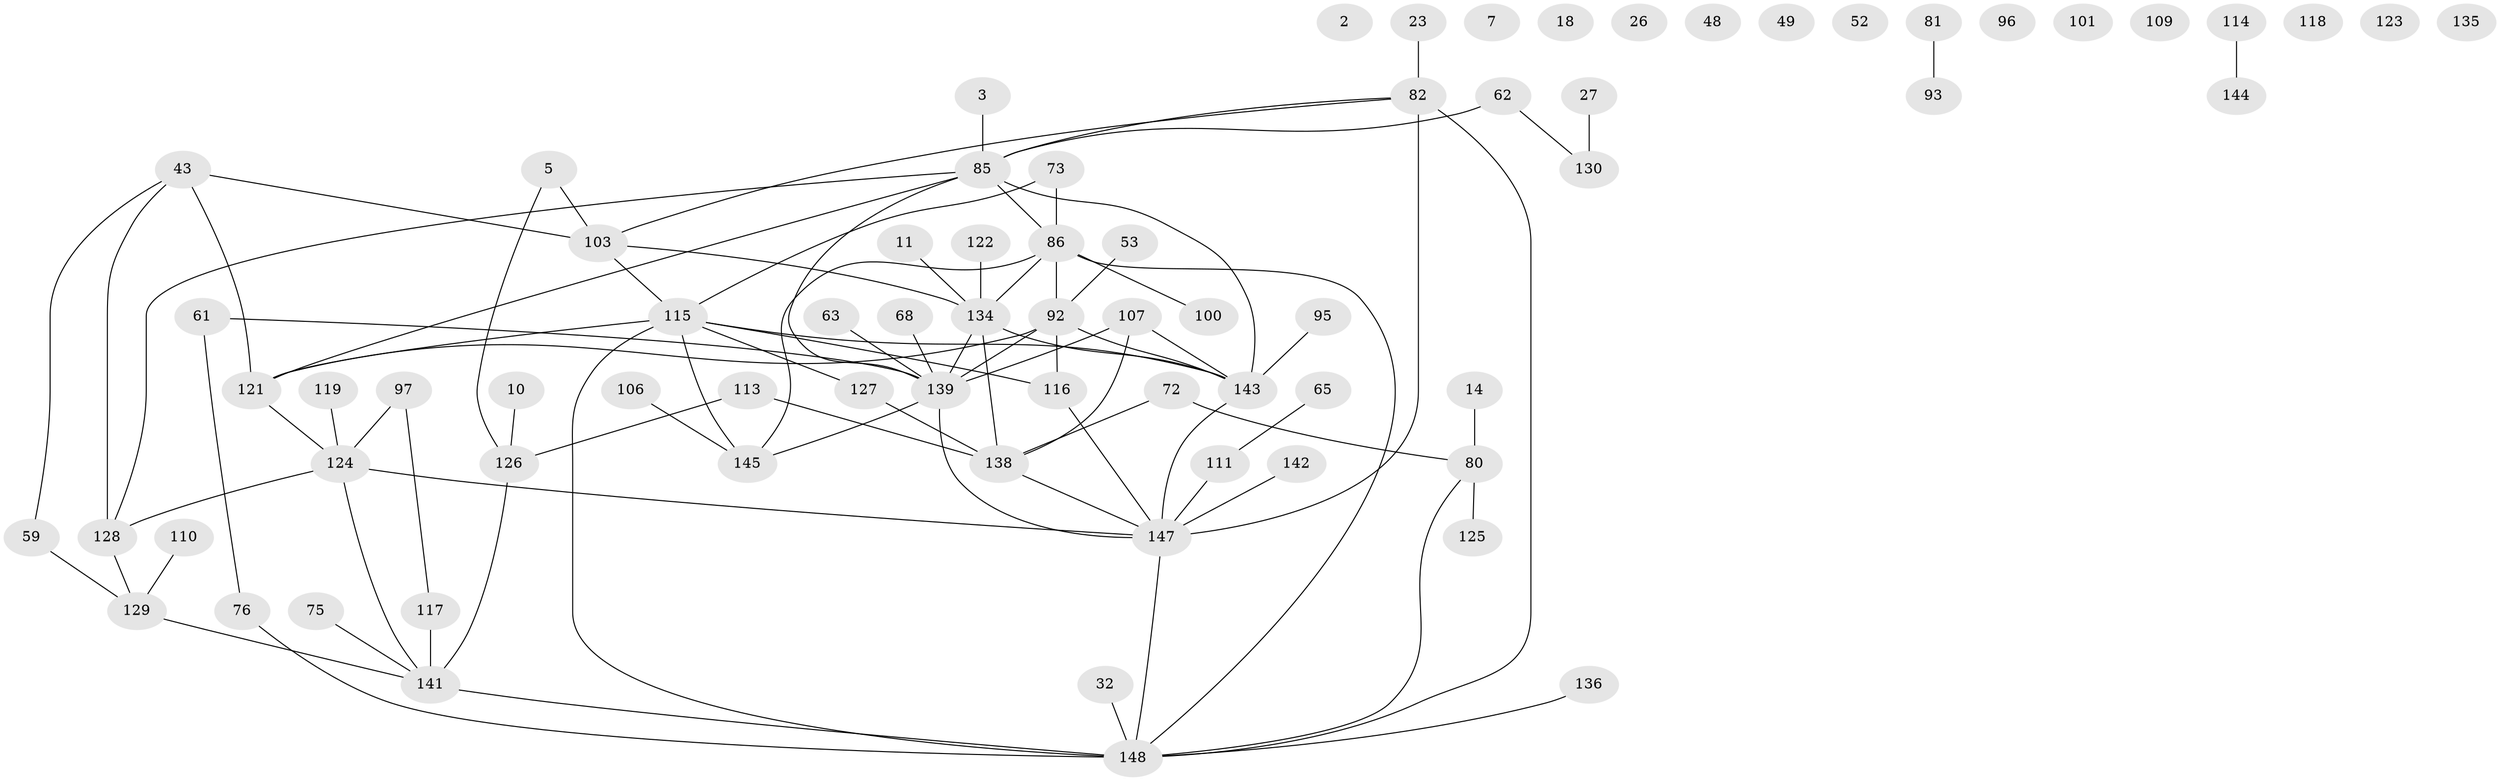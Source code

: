 // original degree distribution, {1: 0.22972972972972974, 0: 0.08783783783783784, 3: 0.21621621621621623, 2: 0.25, 6: 0.033783783783783786, 4: 0.12837837837837837, 5: 0.0472972972972973, 7: 0.006756756756756757}
// Generated by graph-tools (version 1.1) at 2025/39/03/09/25 04:39:34]
// undirected, 74 vertices, 92 edges
graph export_dot {
graph [start="1"]
  node [color=gray90,style=filled];
  2;
  3;
  5;
  7;
  10;
  11;
  14;
  18;
  23;
  26;
  27;
  32;
  43;
  48;
  49;
  52;
  53;
  59 [super="+4"];
  61;
  62;
  63;
  65;
  68;
  72;
  73 [super="+34"];
  75;
  76;
  80;
  81;
  82 [super="+21+45"];
  85 [super="+67+60+74"];
  86 [super="+54+71"];
  92 [super="+88"];
  93;
  95;
  96;
  97;
  100;
  101;
  103 [super="+8"];
  106;
  107 [super="+64"];
  109;
  110;
  111;
  113;
  114;
  115 [super="+83"];
  116 [super="+105"];
  117;
  118;
  119;
  121 [super="+77"];
  122;
  123;
  124 [super="+50+87+102+108"];
  125;
  126;
  127;
  128 [super="+99"];
  129 [super="+39"];
  130;
  134 [super="+104+94"];
  135;
  136;
  138 [super="+137"];
  139 [super="+20+84"];
  141 [super="+132"];
  142;
  143 [super="+133"];
  144;
  145 [super="+42+140"];
  147 [super="+55+146"];
  148 [super="+131+90"];
  3 -- 85;
  5 -- 103;
  5 -- 126;
  10 -- 126;
  11 -- 134;
  14 -- 80;
  23 -- 82;
  27 -- 130;
  32 -- 148;
  43 -- 59;
  43 -- 103;
  43 -- 121;
  43 -- 128;
  53 -- 92;
  59 -- 129;
  61 -- 76;
  61 -- 139;
  62 -- 130;
  62 -- 85;
  63 -- 139;
  65 -- 111;
  68 -- 139;
  72 -- 80;
  72 -- 138;
  73 -- 115;
  73 -- 86;
  75 -- 141;
  76 -- 148;
  80 -- 125;
  80 -- 148;
  81 -- 93;
  82 -- 103;
  82 -- 147 [weight=2];
  82 -- 85;
  82 -- 148 [weight=2];
  85 -- 86;
  85 -- 121;
  85 -- 139;
  85 -- 128;
  85 -- 143;
  86 -- 100;
  86 -- 92 [weight=2];
  86 -- 145;
  86 -- 148;
  86 -- 134;
  92 -- 116;
  92 -- 143;
  92 -- 139;
  92 -- 121;
  95 -- 143;
  97 -- 117;
  97 -- 124;
  103 -- 115 [weight=2];
  103 -- 134 [weight=2];
  106 -- 145;
  107 -- 139;
  107 -- 143;
  107 -- 138;
  110 -- 129;
  111 -- 147;
  113 -- 126;
  113 -- 138;
  114 -- 144;
  115 -- 143 [weight=2];
  115 -- 121;
  115 -- 127;
  115 -- 116;
  115 -- 145;
  115 -- 148 [weight=2];
  116 -- 147;
  117 -- 141;
  119 -- 124;
  121 -- 124;
  122 -- 134;
  124 -- 147;
  124 -- 141;
  124 -- 128;
  126 -- 141;
  127 -- 138;
  128 -- 129;
  129 -- 141;
  134 -- 138 [weight=2];
  134 -- 139;
  134 -- 143 [weight=2];
  136 -- 148;
  138 -- 147;
  139 -- 145;
  139 -- 147;
  141 -- 148 [weight=2];
  142 -- 147;
  143 -- 147;
  147 -- 148;
}
